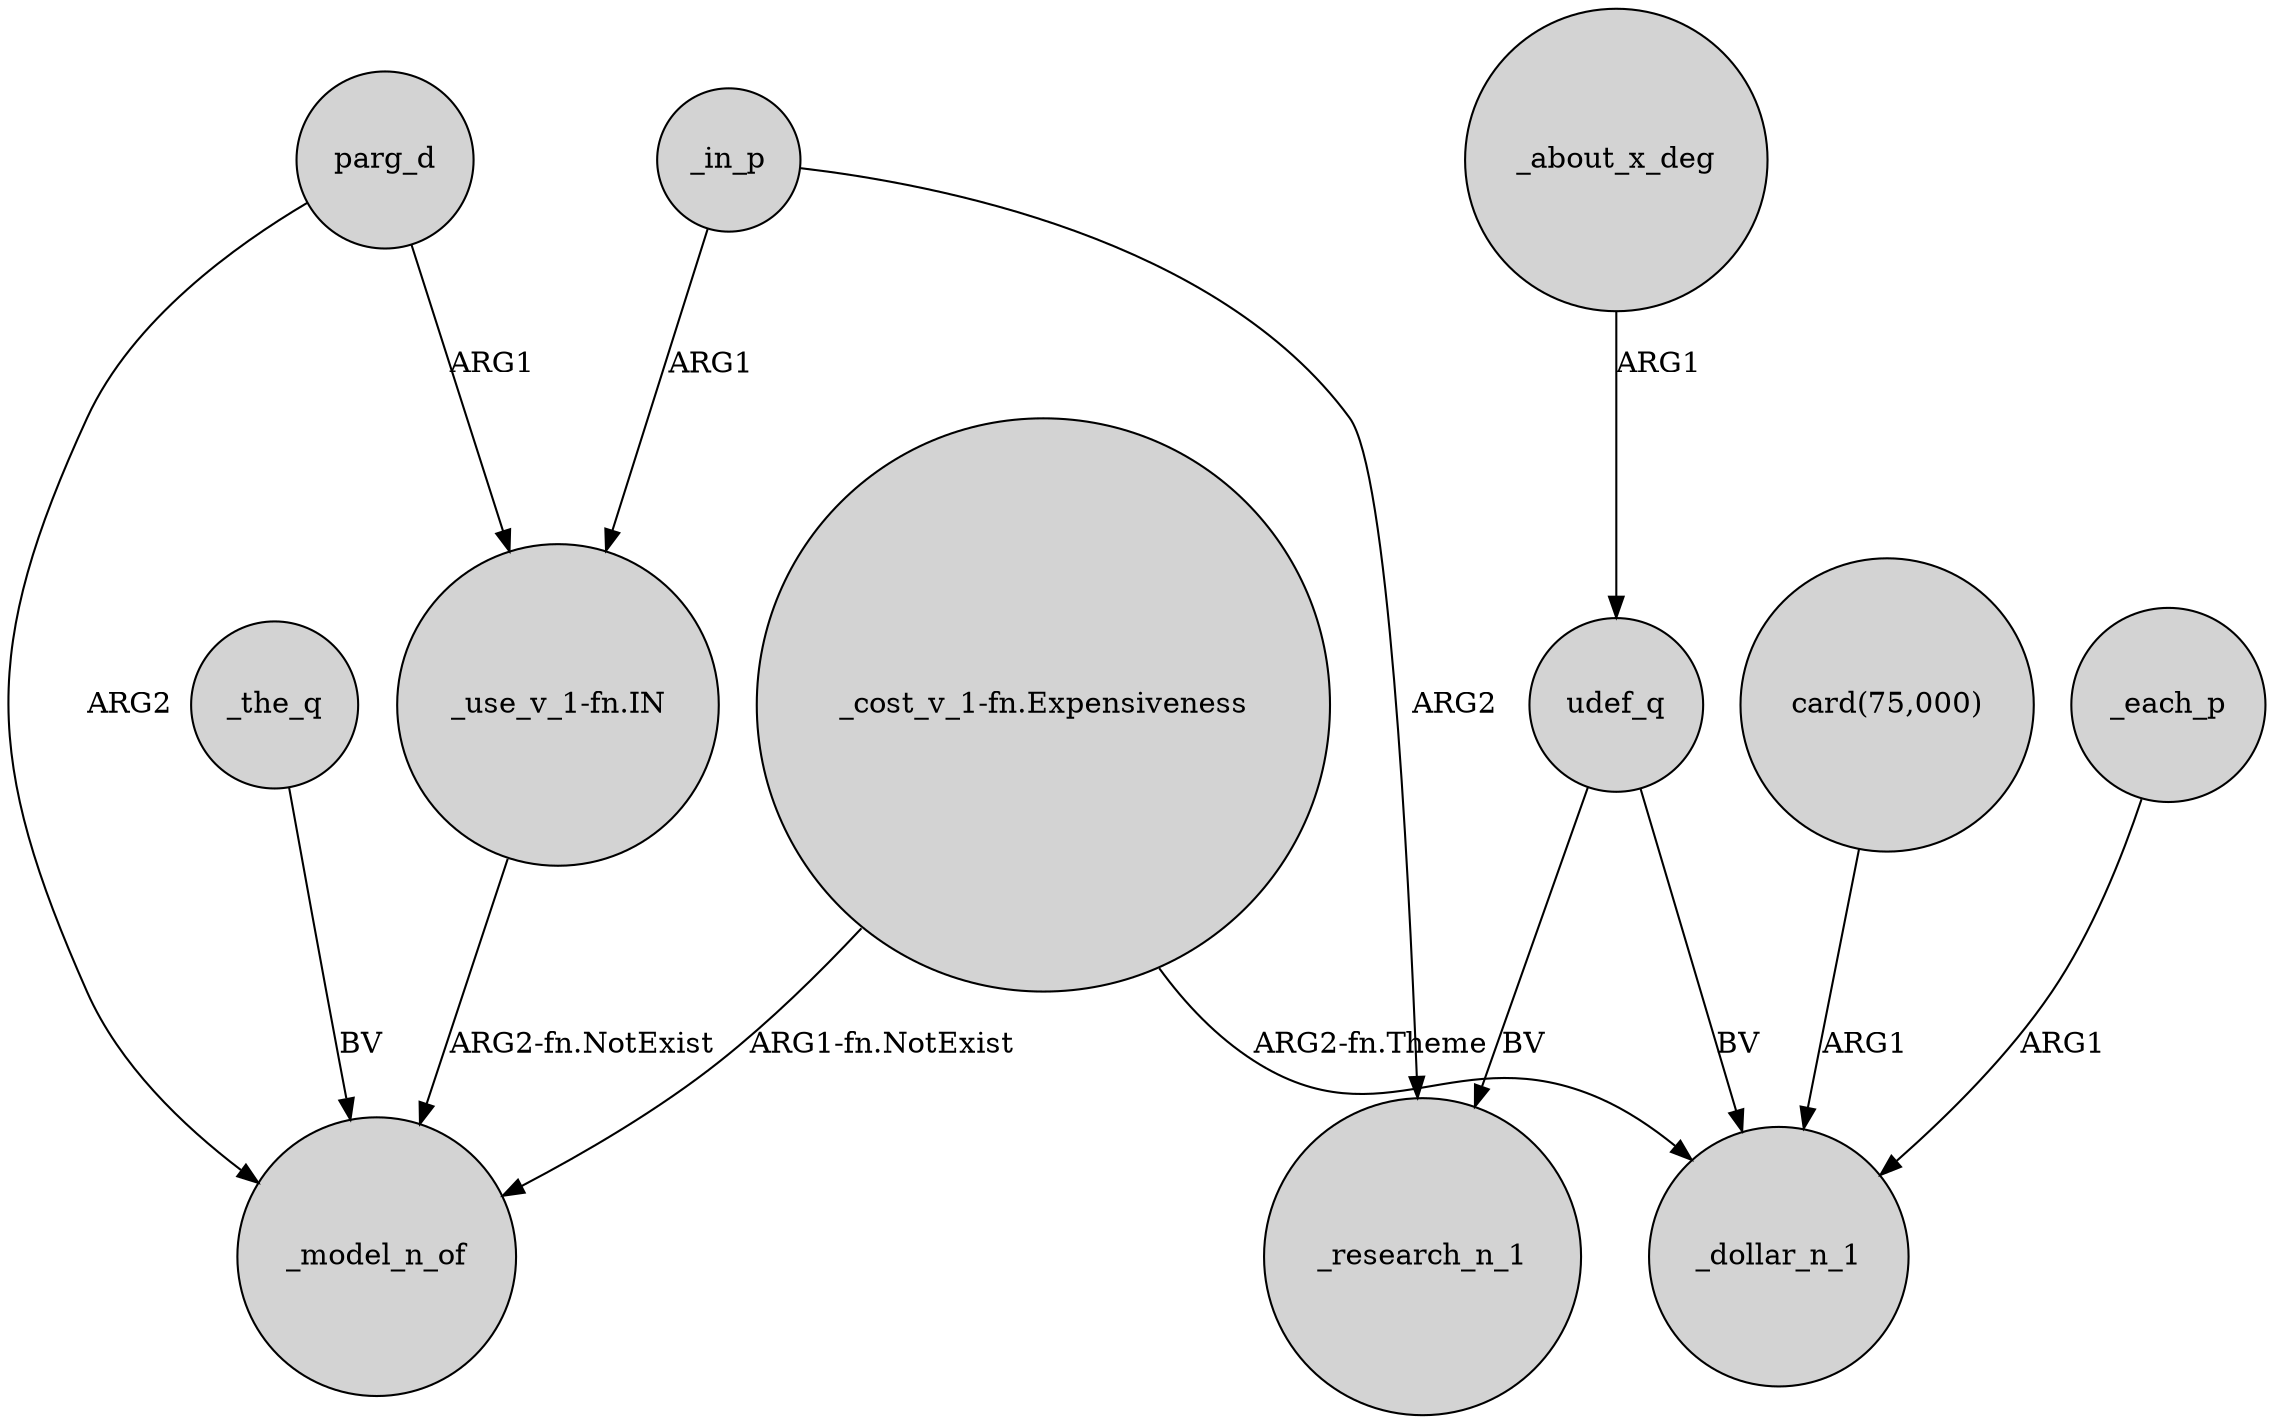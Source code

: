 digraph {
	node [shape=circle style=filled]
	parg_d -> _model_n_of [label=ARG2]
	parg_d -> "_use_v_1-fn.IN" [label=ARG1]
	udef_q -> _dollar_n_1 [label=BV]
	_about_x_deg -> udef_q [label=ARG1]
	"_cost_v_1-fn.Expensiveness" -> _model_n_of [label="ARG1-fn.NotExist"]
	"card(75,000)" -> _dollar_n_1 [label=ARG1]
	_in_p -> _research_n_1 [label=ARG2]
	_in_p -> "_use_v_1-fn.IN" [label=ARG1]
	"_use_v_1-fn.IN" -> _model_n_of [label="ARG2-fn.NotExist"]
	"_cost_v_1-fn.Expensiveness" -> _dollar_n_1 [label="ARG2-fn.Theme"]
	_the_q -> _model_n_of [label=BV]
	udef_q -> _research_n_1 [label=BV]
	_each_p -> _dollar_n_1 [label=ARG1]
}
